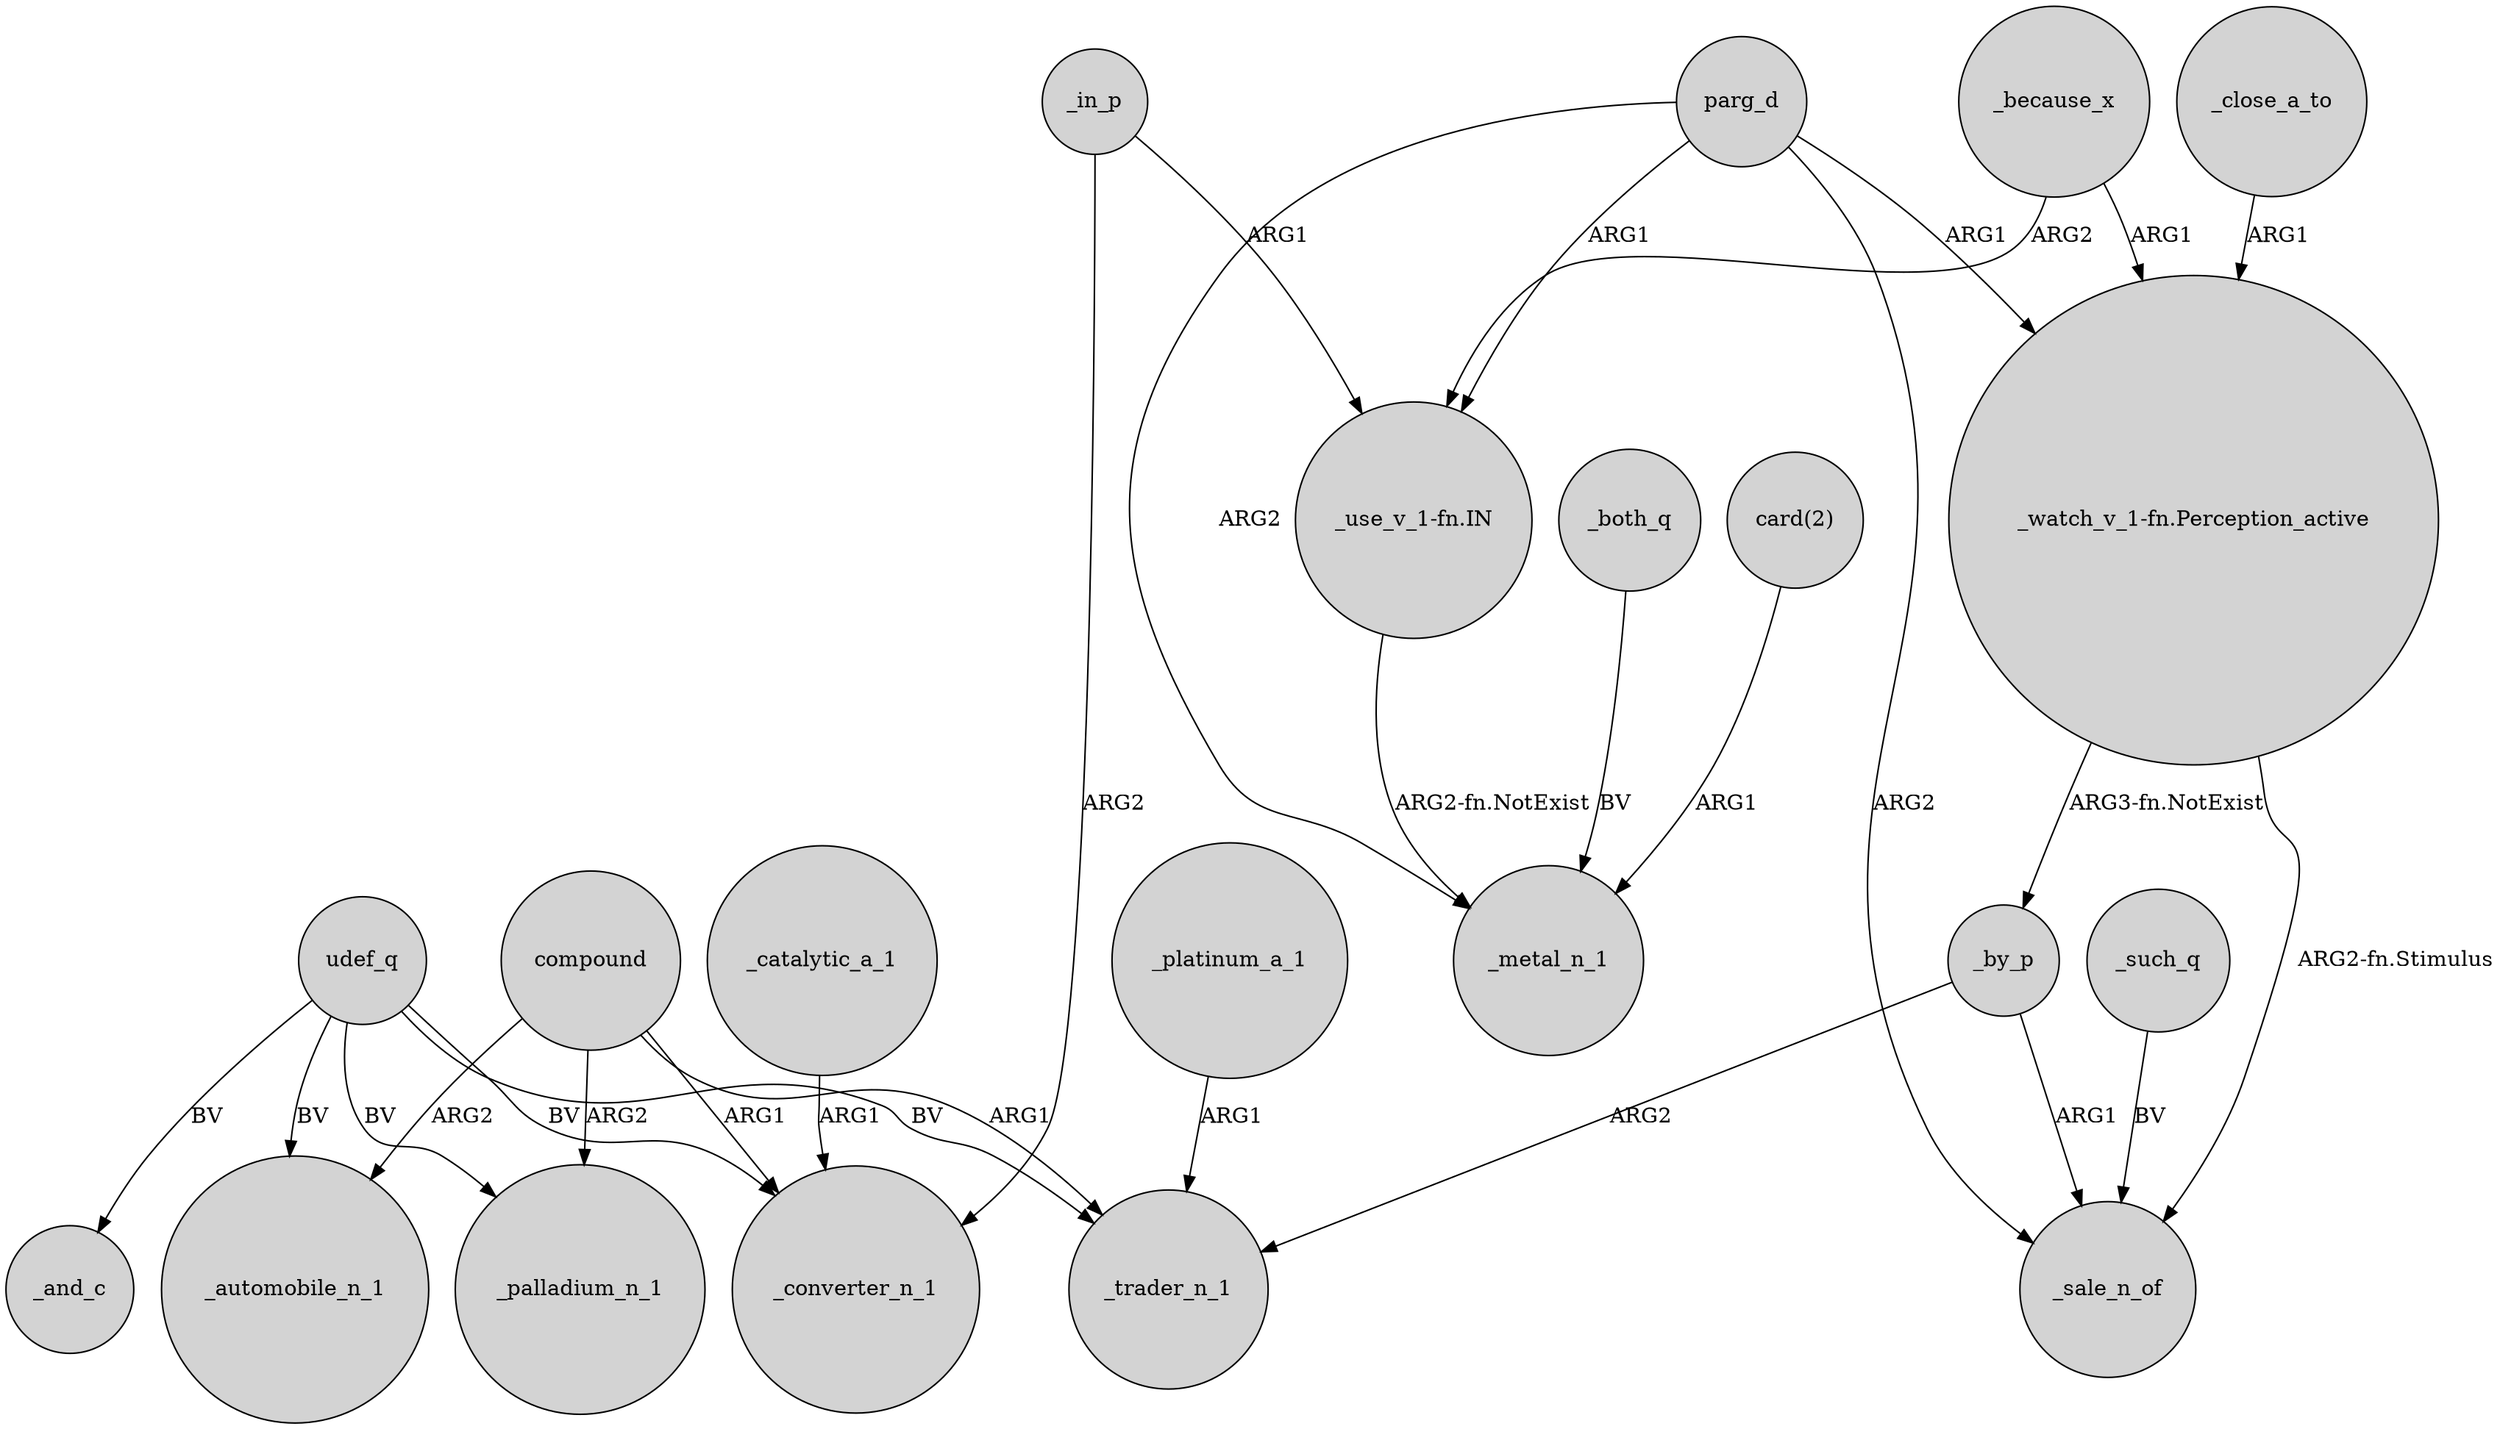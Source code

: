 digraph {
	node [shape=circle style=filled]
	udef_q -> _trader_n_1 [label=BV]
	parg_d -> _metal_n_1 [label=ARG2]
	udef_q -> _palladium_n_1 [label=BV]
	udef_q -> _automobile_n_1 [label=BV]
	_in_p -> _converter_n_1 [label=ARG2]
	_because_x -> "_use_v_1-fn.IN" [label=ARG2]
	compound -> _trader_n_1 [label=ARG1]
	_by_p -> _sale_n_of [label=ARG1]
	compound -> _converter_n_1 [label=ARG1]
	_platinum_a_1 -> _trader_n_1 [label=ARG1]
	udef_q -> _converter_n_1 [label=BV]
	_because_x -> "_watch_v_1-fn.Perception_active" [label=ARG1]
	parg_d -> "_use_v_1-fn.IN" [label=ARG1]
	compound -> _automobile_n_1 [label=ARG2]
	parg_d -> _sale_n_of [label=ARG2]
	_in_p -> "_use_v_1-fn.IN" [label=ARG1]
	"card(2)" -> _metal_n_1 [label=ARG1]
	compound -> _palladium_n_1 [label=ARG2]
	parg_d -> "_watch_v_1-fn.Perception_active" [label=ARG1]
	_both_q -> _metal_n_1 [label=BV]
	"_watch_v_1-fn.Perception_active" -> _by_p [label="ARG3-fn.NotExist"]
	"_watch_v_1-fn.Perception_active" -> _sale_n_of [label="ARG2-fn.Stimulus"]
	_such_q -> _sale_n_of [label=BV]
	udef_q -> _and_c [label=BV]
	"_use_v_1-fn.IN" -> _metal_n_1 [label="ARG2-fn.NotExist"]
	_catalytic_a_1 -> _converter_n_1 [label=ARG1]
	_close_a_to -> "_watch_v_1-fn.Perception_active" [label=ARG1]
	_by_p -> _trader_n_1 [label=ARG2]
}
